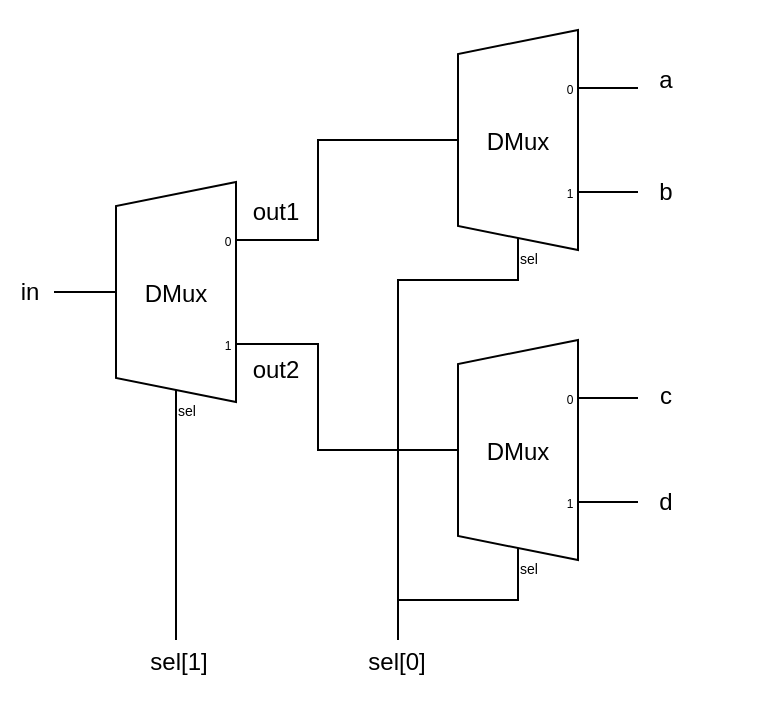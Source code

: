 <mxfile version="24.7.17">
  <diagram name="ページ1" id="V4Icafn1jWGySppUkYe5">
    <mxGraphModel dx="1434" dy="884" grid="1" gridSize="10" guides="1" tooltips="1" connect="1" arrows="1" fold="1" page="1" pageScale="1" pageWidth="827" pageHeight="1169" math="0" shadow="0">
      <root>
        <mxCell id="0" />
        <mxCell id="1" parent="0" />
        <mxCell id="FPBDmQEiYa-iAEai3WWW-33" value="" style="rounded=0;whiteSpace=wrap;html=1;fillColor=none;strokeColor=none;" vertex="1" parent="1">
          <mxGeometry x="81" y="290" width="379" height="350" as="geometry" />
        </mxCell>
        <mxCell id="FPBDmQEiYa-iAEai3WWW-1" value="Demux" style="shadow=0;dashed=0;align=center;html=1;strokeWidth=1;shape=mxgraph.electrical.abstract.mux2;operation=demux;whiteSpace=wrap;" vertex="1" parent="1">
          <mxGeometry x="300" y="305" width="80" height="120" as="geometry" />
        </mxCell>
        <mxCell id="FPBDmQEiYa-iAEai3WWW-3" value="DMux" style="text;html=1;align=center;verticalAlign=middle;whiteSpace=wrap;rounded=0;fillColor=default;" vertex="1" parent="1">
          <mxGeometry x="315" y="346" width="50" height="30" as="geometry" />
        </mxCell>
        <mxCell id="FPBDmQEiYa-iAEai3WWW-5" value="sel" style="text;html=1;align=center;verticalAlign=middle;whiteSpace=wrap;rounded=0;fontSize=7;fillColor=default;" vertex="1" parent="1">
          <mxGeometry x="341" y="415" width="9" height="10" as="geometry" />
        </mxCell>
        <mxCell id="FPBDmQEiYa-iAEai3WWW-6" value="" style="endArrow=none;html=1;rounded=0;exitX=1;exitY=0.217;exitDx=0;exitDy=3;exitPerimeter=0;" edge="1" parent="1" source="FPBDmQEiYa-iAEai3WWW-1">
          <mxGeometry width="50" height="50" relative="1" as="geometry">
            <mxPoint x="389" y="360" as="sourcePoint" />
            <mxPoint x="400" y="334" as="targetPoint" />
          </mxGeometry>
        </mxCell>
        <mxCell id="FPBDmQEiYa-iAEai3WWW-7" value="" style="endArrow=none;html=1;rounded=0;" edge="1" parent="1">
          <mxGeometry width="50" height="50" relative="1" as="geometry">
            <mxPoint x="380" y="386" as="sourcePoint" />
            <mxPoint x="400" y="386" as="targetPoint" />
          </mxGeometry>
        </mxCell>
        <mxCell id="FPBDmQEiYa-iAEai3WWW-9" value="a" style="text;html=1;align=center;verticalAlign=middle;whiteSpace=wrap;rounded=0;" vertex="1" parent="1">
          <mxGeometry x="404" y="320" width="20" height="19" as="geometry" />
        </mxCell>
        <mxCell id="FPBDmQEiYa-iAEai3WWW-10" value="b" style="text;html=1;align=center;verticalAlign=middle;whiteSpace=wrap;rounded=0;" vertex="1" parent="1">
          <mxGeometry x="404" y="376" width="20" height="19" as="geometry" />
        </mxCell>
        <mxCell id="FPBDmQEiYa-iAEai3WWW-12" value="" style="endArrow=none;html=1;rounded=0;exitX=1;exitY=0.217;exitDx=0;exitDy=3;exitPerimeter=0;" edge="1" source="FPBDmQEiYa-iAEai3WWW-14" parent="1">
          <mxGeometry width="50" height="50" relative="1" as="geometry">
            <mxPoint x="389" y="515" as="sourcePoint" />
            <mxPoint x="400" y="489" as="targetPoint" />
          </mxGeometry>
        </mxCell>
        <mxCell id="FPBDmQEiYa-iAEai3WWW-13" value="" style="endArrow=none;html=1;rounded=0;" edge="1" parent="1">
          <mxGeometry width="50" height="50" relative="1" as="geometry">
            <mxPoint x="380" y="541" as="sourcePoint" />
            <mxPoint x="400" y="541" as="targetPoint" />
          </mxGeometry>
        </mxCell>
        <mxCell id="FPBDmQEiYa-iAEai3WWW-14" value="Demux" style="shadow=0;dashed=0;align=center;html=1;strokeWidth=1;shape=mxgraph.electrical.abstract.mux2;operation=demux;whiteSpace=wrap;" vertex="1" parent="1">
          <mxGeometry x="300" y="460" width="80" height="120" as="geometry" />
        </mxCell>
        <mxCell id="FPBDmQEiYa-iAEai3WWW-15" value="DMux" style="text;html=1;align=center;verticalAlign=middle;whiteSpace=wrap;rounded=0;fillColor=default;" vertex="1" parent="1">
          <mxGeometry x="315" y="501" width="50" height="30" as="geometry" />
        </mxCell>
        <mxCell id="FPBDmQEiYa-iAEai3WWW-16" value="sel" style="text;html=1;align=center;verticalAlign=middle;whiteSpace=wrap;rounded=0;fontSize=7;fillColor=default;" vertex="1" parent="1">
          <mxGeometry x="341" y="570" width="9" height="10" as="geometry" />
        </mxCell>
        <mxCell id="FPBDmQEiYa-iAEai3WWW-17" value="c" style="text;html=1;align=center;verticalAlign=middle;whiteSpace=wrap;rounded=0;" vertex="1" parent="1">
          <mxGeometry x="404" y="478" width="20" height="19" as="geometry" />
        </mxCell>
        <mxCell id="FPBDmQEiYa-iAEai3WWW-18" value="d" style="text;html=1;align=center;verticalAlign=middle;whiteSpace=wrap;rounded=0;" vertex="1" parent="1">
          <mxGeometry x="404" y="531" width="20" height="19" as="geometry" />
        </mxCell>
        <mxCell id="FPBDmQEiYa-iAEai3WWW-19" value="Demux" style="shadow=0;dashed=0;align=center;html=1;strokeWidth=1;shape=mxgraph.electrical.abstract.mux2;operation=demux;whiteSpace=wrap;" vertex="1" parent="1">
          <mxGeometry x="129" y="381" width="80" height="120" as="geometry" />
        </mxCell>
        <mxCell id="FPBDmQEiYa-iAEai3WWW-20" value="DMux" style="text;html=1;align=center;verticalAlign=middle;whiteSpace=wrap;rounded=0;fillColor=default;" vertex="1" parent="1">
          <mxGeometry x="144" y="422" width="50" height="30" as="geometry" />
        </mxCell>
        <mxCell id="FPBDmQEiYa-iAEai3WWW-21" value="" style="endArrow=none;html=1;rounded=0;" edge="1" parent="1">
          <mxGeometry width="50" height="50" relative="1" as="geometry">
            <mxPoint x="108" y="436" as="sourcePoint" />
            <mxPoint x="129" y="436" as="targetPoint" />
          </mxGeometry>
        </mxCell>
        <mxCell id="FPBDmQEiYa-iAEai3WWW-22" value="sel" style="text;html=1;align=center;verticalAlign=middle;whiteSpace=wrap;rounded=0;fontSize=7;fillColor=default;" vertex="1" parent="1">
          <mxGeometry x="170" y="491" width="9" height="10" as="geometry" />
        </mxCell>
        <mxCell id="FPBDmQEiYa-iAEai3WWW-23" value="" style="endArrow=none;html=1;rounded=0;exitX=1;exitY=0.217;exitDx=0;exitDy=3;exitPerimeter=0;entryX=0;entryY=0.458;entryDx=0;entryDy=0;entryPerimeter=0;" edge="1" source="FPBDmQEiYa-iAEai3WWW-19" parent="1" target="FPBDmQEiYa-iAEai3WWW-1">
          <mxGeometry width="50" height="50" relative="1" as="geometry">
            <mxPoint x="218" y="436" as="sourcePoint" />
            <mxPoint x="229" y="410" as="targetPoint" />
            <Array as="points">
              <mxPoint x="240" y="410" />
              <mxPoint x="240" y="360" />
            </Array>
          </mxGeometry>
        </mxCell>
        <mxCell id="FPBDmQEiYa-iAEai3WWW-24" value="" style="endArrow=none;html=1;rounded=0;entryX=0;entryY=0.458;entryDx=0;entryDy=0;entryPerimeter=0;" edge="1" parent="1" target="FPBDmQEiYa-iAEai3WWW-14">
          <mxGeometry width="50" height="50" relative="1" as="geometry">
            <mxPoint x="209" y="462" as="sourcePoint" />
            <mxPoint x="229" y="462" as="targetPoint" />
            <Array as="points">
              <mxPoint x="240" y="462" />
              <mxPoint x="240" y="515" />
            </Array>
          </mxGeometry>
        </mxCell>
        <mxCell id="FPBDmQEiYa-iAEai3WWW-25" value="out1" style="text;html=1;align=center;verticalAlign=middle;whiteSpace=wrap;rounded=0;" vertex="1" parent="1">
          <mxGeometry x="209" y="386" width="20" height="19" as="geometry" />
        </mxCell>
        <mxCell id="FPBDmQEiYa-iAEai3WWW-26" value="out2" style="text;html=1;align=center;verticalAlign=middle;whiteSpace=wrap;rounded=0;" vertex="1" parent="1">
          <mxGeometry x="209" y="465" width="20" height="19" as="geometry" />
        </mxCell>
        <mxCell id="FPBDmQEiYa-iAEai3WWW-27" value="" style="endArrow=none;html=1;rounded=0;entryX=0.375;entryY=1;entryDx=10;entryDy=0;entryPerimeter=0;" edge="1" parent="1" target="FPBDmQEiYa-iAEai3WWW-1">
          <mxGeometry width="50" height="50" relative="1" as="geometry">
            <mxPoint x="280" y="610" as="sourcePoint" />
            <mxPoint x="290" y="440" as="targetPoint" />
            <Array as="points">
              <mxPoint x="280" y="430" />
              <mxPoint x="340" y="430" />
            </Array>
          </mxGeometry>
        </mxCell>
        <mxCell id="FPBDmQEiYa-iAEai3WWW-28" value="" style="endArrow=none;html=1;rounded=0;entryX=0.375;entryY=1;entryDx=10;entryDy=0;entryPerimeter=0;" edge="1" parent="1" target="FPBDmQEiYa-iAEai3WWW-14">
          <mxGeometry width="50" height="50" relative="1" as="geometry">
            <mxPoint x="280" y="590" as="sourcePoint" />
            <mxPoint x="340" y="590" as="targetPoint" />
            <Array as="points">
              <mxPoint x="340" y="590" />
            </Array>
          </mxGeometry>
        </mxCell>
        <mxCell id="FPBDmQEiYa-iAEai3WWW-29" value="sel[0]" style="text;html=1;align=center;verticalAlign=middle;whiteSpace=wrap;rounded=0;" vertex="1" parent="1">
          <mxGeometry x="264" y="611" width="31" height="19" as="geometry" />
        </mxCell>
        <mxCell id="FPBDmQEiYa-iAEai3WWW-30" value="" style="endArrow=none;html=1;rounded=0;entryX=0.375;entryY=1;entryDx=10;entryDy=0;entryPerimeter=0;" edge="1" parent="1" target="FPBDmQEiYa-iAEai3WWW-19">
          <mxGeometry width="50" height="50" relative="1" as="geometry">
            <mxPoint x="169" y="610" as="sourcePoint" />
            <mxPoint x="170" y="510" as="targetPoint" />
          </mxGeometry>
        </mxCell>
        <mxCell id="FPBDmQEiYa-iAEai3WWW-31" value="sel[1]" style="text;html=1;align=center;verticalAlign=middle;whiteSpace=wrap;rounded=0;" vertex="1" parent="1">
          <mxGeometry x="155" y="611" width="31" height="19" as="geometry" />
        </mxCell>
        <mxCell id="FPBDmQEiYa-iAEai3WWW-32" value="in" style="text;html=1;align=center;verticalAlign=middle;whiteSpace=wrap;rounded=0;" vertex="1" parent="1">
          <mxGeometry x="86" y="426" width="20" height="19" as="geometry" />
        </mxCell>
      </root>
    </mxGraphModel>
  </diagram>
</mxfile>
